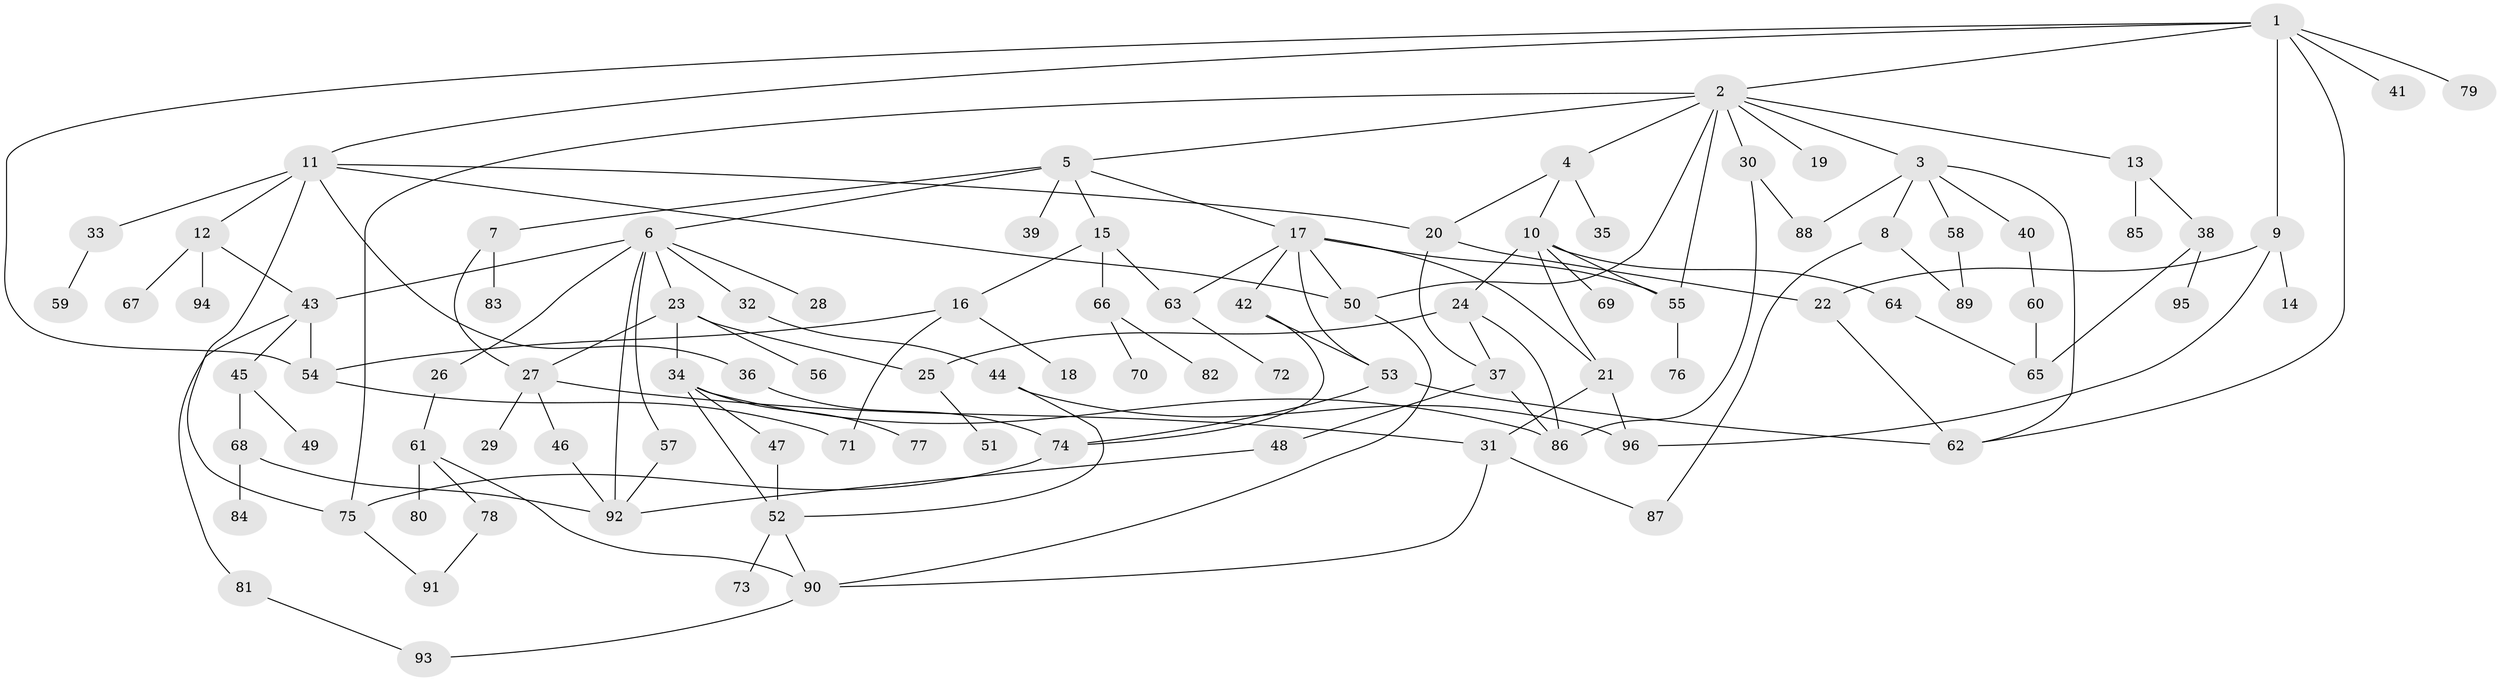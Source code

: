 // coarse degree distribution, {5: 0.13793103448275862, 9: 0.017241379310344827, 3: 0.1206896551724138, 6: 0.06896551724137931, 2: 0.2413793103448276, 8: 0.017241379310344827, 4: 0.13793103448275862, 1: 0.2413793103448276, 10: 0.017241379310344827}
// Generated by graph-tools (version 1.1) at 2025/48/03/04/25 22:48:37]
// undirected, 96 vertices, 140 edges
graph export_dot {
  node [color=gray90,style=filled];
  1;
  2;
  3;
  4;
  5;
  6;
  7;
  8;
  9;
  10;
  11;
  12;
  13;
  14;
  15;
  16;
  17;
  18;
  19;
  20;
  21;
  22;
  23;
  24;
  25;
  26;
  27;
  28;
  29;
  30;
  31;
  32;
  33;
  34;
  35;
  36;
  37;
  38;
  39;
  40;
  41;
  42;
  43;
  44;
  45;
  46;
  47;
  48;
  49;
  50;
  51;
  52;
  53;
  54;
  55;
  56;
  57;
  58;
  59;
  60;
  61;
  62;
  63;
  64;
  65;
  66;
  67;
  68;
  69;
  70;
  71;
  72;
  73;
  74;
  75;
  76;
  77;
  78;
  79;
  80;
  81;
  82;
  83;
  84;
  85;
  86;
  87;
  88;
  89;
  90;
  91;
  92;
  93;
  94;
  95;
  96;
  1 -- 2;
  1 -- 9;
  1 -- 11;
  1 -- 41;
  1 -- 79;
  1 -- 62;
  1 -- 54;
  2 -- 3;
  2 -- 4;
  2 -- 5;
  2 -- 13;
  2 -- 19;
  2 -- 30;
  2 -- 75;
  2 -- 55;
  2 -- 50;
  3 -- 8;
  3 -- 40;
  3 -- 58;
  3 -- 62;
  3 -- 88;
  4 -- 10;
  4 -- 35;
  4 -- 20;
  5 -- 6;
  5 -- 7;
  5 -- 15;
  5 -- 17;
  5 -- 39;
  6 -- 23;
  6 -- 26;
  6 -- 28;
  6 -- 32;
  6 -- 57;
  6 -- 92;
  6 -- 43;
  7 -- 27;
  7 -- 83;
  8 -- 89;
  8 -- 87;
  9 -- 14;
  9 -- 22;
  9 -- 96;
  10 -- 21;
  10 -- 24;
  10 -- 64;
  10 -- 69;
  10 -- 55;
  11 -- 12;
  11 -- 20;
  11 -- 33;
  11 -- 36;
  11 -- 75;
  11 -- 50;
  12 -- 43;
  12 -- 67;
  12 -- 94;
  13 -- 38;
  13 -- 85;
  15 -- 16;
  15 -- 66;
  15 -- 63;
  16 -- 18;
  16 -- 54;
  16 -- 71;
  17 -- 42;
  17 -- 50;
  17 -- 53;
  17 -- 55;
  17 -- 63;
  17 -- 21;
  20 -- 37;
  20 -- 22;
  21 -- 96;
  21 -- 31;
  22 -- 62;
  23 -- 25;
  23 -- 34;
  23 -- 56;
  23 -- 27;
  24 -- 25;
  24 -- 37;
  24 -- 86;
  25 -- 51;
  26 -- 61;
  27 -- 29;
  27 -- 31;
  27 -- 46;
  30 -- 88;
  30 -- 86;
  31 -- 87;
  31 -- 90;
  32 -- 44;
  33 -- 59;
  34 -- 47;
  34 -- 77;
  34 -- 52;
  34 -- 86;
  36 -- 74;
  37 -- 48;
  37 -- 86;
  38 -- 95;
  38 -- 65;
  40 -- 60;
  42 -- 74;
  42 -- 53;
  43 -- 45;
  43 -- 81;
  43 -- 54;
  44 -- 52;
  44 -- 96;
  45 -- 49;
  45 -- 68;
  46 -- 92;
  47 -- 52;
  48 -- 92;
  50 -- 90;
  52 -- 73;
  52 -- 90;
  53 -- 62;
  53 -- 74;
  54 -- 71;
  55 -- 76;
  57 -- 92;
  58 -- 89;
  60 -- 65;
  61 -- 78;
  61 -- 80;
  61 -- 90;
  63 -- 72;
  64 -- 65;
  66 -- 70;
  66 -- 82;
  68 -- 84;
  68 -- 92;
  74 -- 75;
  75 -- 91;
  78 -- 91;
  81 -- 93;
  90 -- 93;
}

